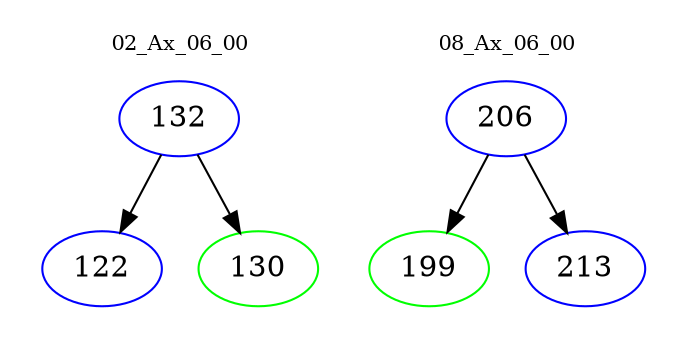 digraph{
subgraph cluster_0 {
color = white
label = "02_Ax_06_00";
fontsize=10;
T0_132 [label="132", color="blue"]
T0_132 -> T0_122 [color="black"]
T0_122 [label="122", color="blue"]
T0_132 -> T0_130 [color="black"]
T0_130 [label="130", color="green"]
}
subgraph cluster_1 {
color = white
label = "08_Ax_06_00";
fontsize=10;
T1_206 [label="206", color="blue"]
T1_206 -> T1_199 [color="black"]
T1_199 [label="199", color="green"]
T1_206 -> T1_213 [color="black"]
T1_213 [label="213", color="blue"]
}
}
